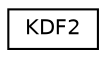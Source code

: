 digraph "Graphical Class Hierarchy"
{
 // LATEX_PDF_SIZE
  edge [fontname="Helvetica",fontsize="10",labelfontname="Helvetica",labelfontsize="10"];
  node [fontname="Helvetica",fontsize="10",shape=record];
  rankdir="LR";
  Node0 [label="KDF2",height=0.2,width=0.4,color="black", fillcolor="white", style="filled",URL="$class_k_d_f2.html",tooltip="An implementation of the Key Derivation Function Version 2: KDF2"];
}
